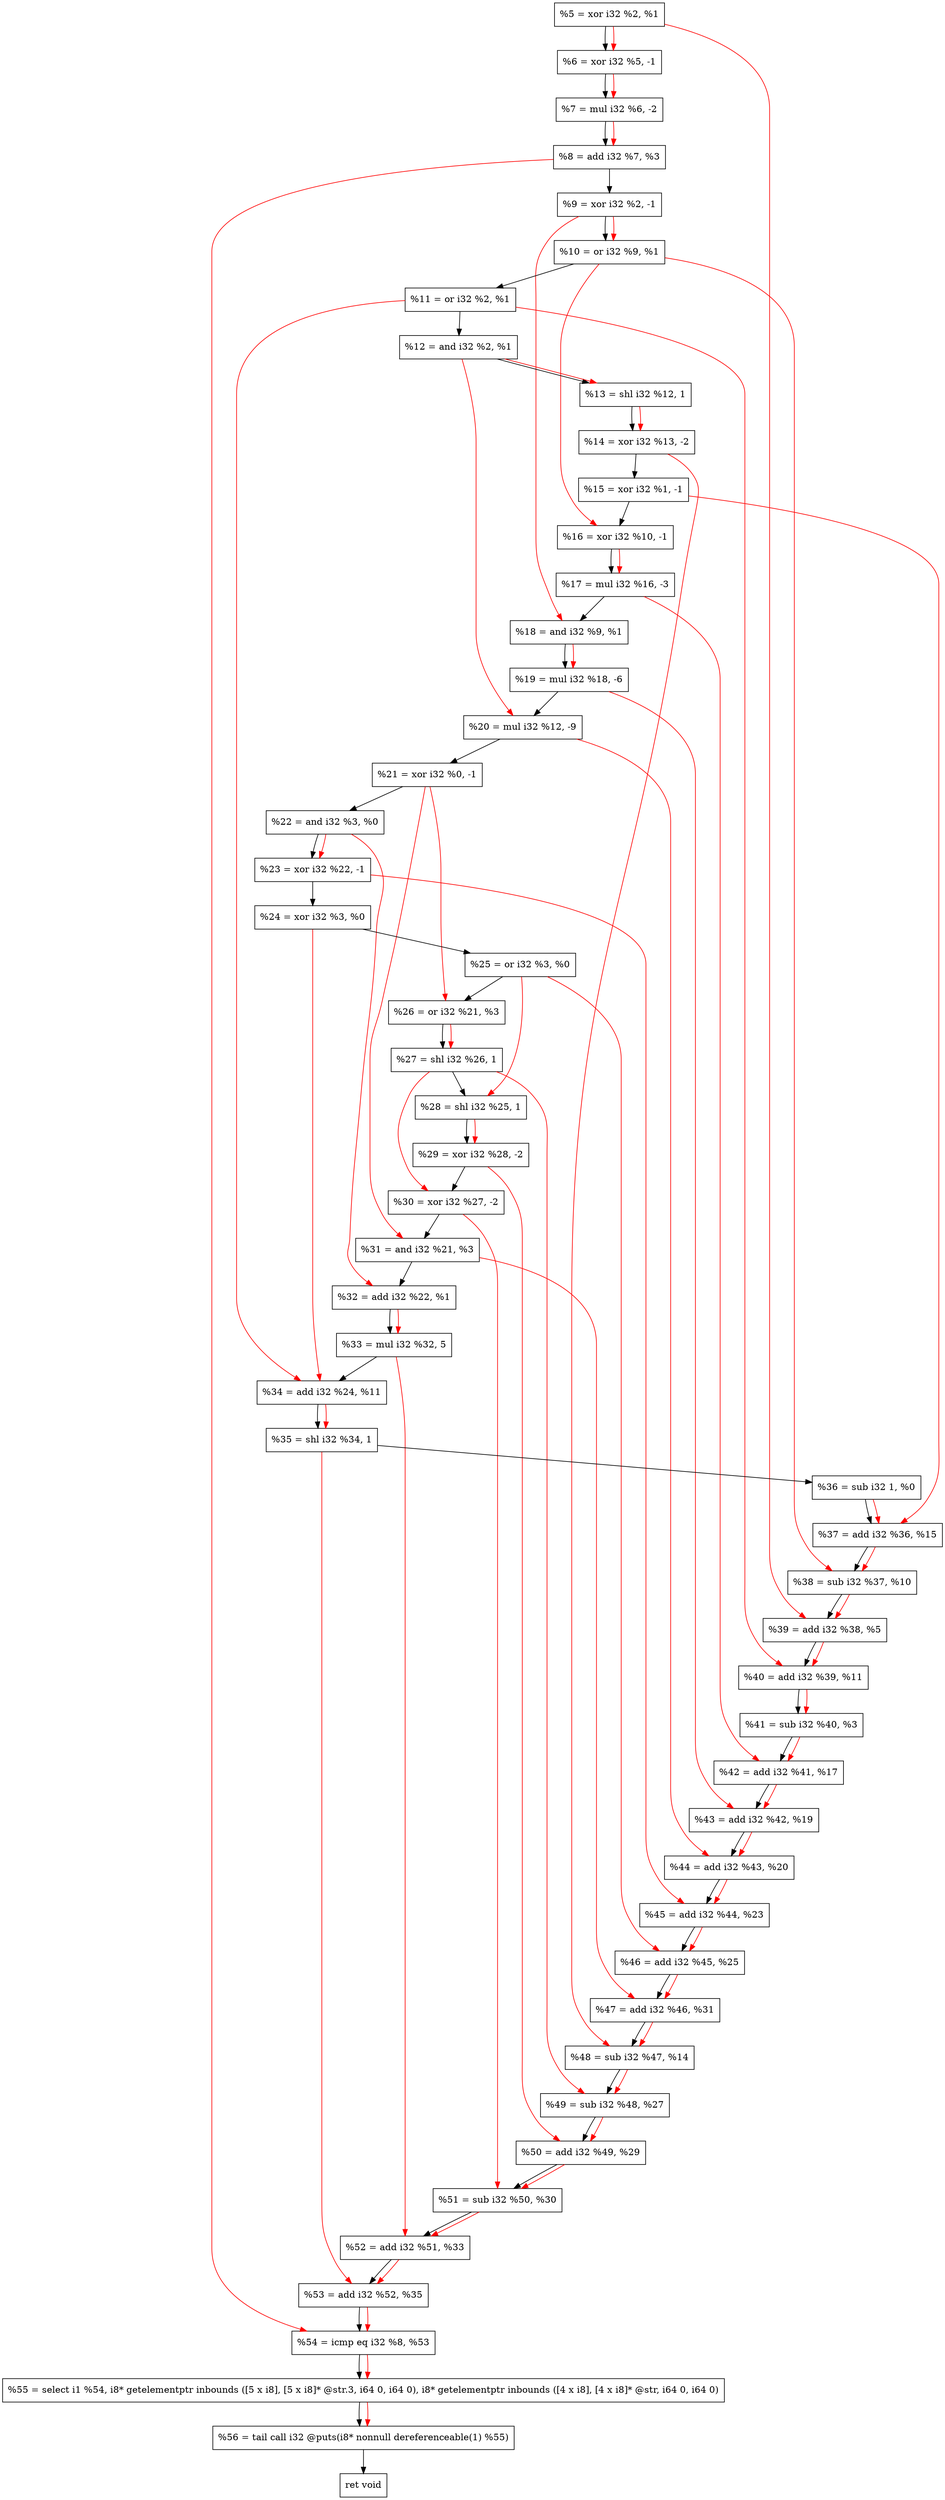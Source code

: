 digraph "DFG for'crackme' function" {
	Node0x8cf790[shape=record, label="  %5 = xor i32 %2, %1"];
	Node0x8cfe10[shape=record, label="  %6 = xor i32 %5, -1"];
	Node0x8cfeb0[shape=record, label="  %7 = mul i32 %6, -2"];
	Node0x8cff20[shape=record, label="  %8 = add i32 %7, %3"];
	Node0x8cff90[shape=record, label="  %9 = xor i32 %2, -1"];
	Node0x8d0000[shape=record, label="  %10 = or i32 %9, %1"];
	Node0x8d0070[shape=record, label="  %11 = or i32 %2, %1"];
	Node0x8d00e0[shape=record, label="  %12 = and i32 %2, %1"];
	Node0x8d0180[shape=record, label="  %13 = shl i32 %12, 1"];
	Node0x8d01f0[shape=record, label="  %14 = xor i32 %13, -2"];
	Node0x8d0260[shape=record, label="  %15 = xor i32 %1, -1"];
	Node0x8d02d0[shape=record, label="  %16 = xor i32 %10, -1"];
	Node0x8d0370[shape=record, label="  %17 = mul i32 %16, -3"];
	Node0x8d03e0[shape=record, label="  %18 = and i32 %9, %1"];
	Node0x8d0480[shape=record, label="  %19 = mul i32 %18, -6"];
	Node0x8d0520[shape=record, label="  %20 = mul i32 %12, -9"];
	Node0x8d0590[shape=record, label="  %21 = xor i32 %0, -1"];
	Node0x8d0600[shape=record, label="  %22 = and i32 %3, %0"];
	Node0x8d0670[shape=record, label="  %23 = xor i32 %22, -1"];
	Node0x8d06e0[shape=record, label="  %24 = xor i32 %3, %0"];
	Node0x8d0750[shape=record, label="  %25 = or i32 %3, %0"];
	Node0x8d07c0[shape=record, label="  %26 = or i32 %21, %3"];
	Node0x8d0830[shape=record, label="  %27 = shl i32 %26, 1"];
	Node0x8d08a0[shape=record, label="  %28 = shl i32 %25, 1"];
	Node0x8d0910[shape=record, label="  %29 = xor i32 %28, -2"];
	Node0x8d0980[shape=record, label="  %30 = xor i32 %27, -2"];
	Node0x8d09f0[shape=record, label="  %31 = and i32 %21, %3"];
	Node0x8d0a60[shape=record, label="  %32 = add i32 %22, %1"];
	Node0x8d0d10[shape=record, label="  %33 = mul i32 %32, 5"];
	Node0x8d0d80[shape=record, label="  %34 = add i32 %24, %11"];
	Node0x8d0df0[shape=record, label="  %35 = shl i32 %34, 1"];
	Node0x8d0e60[shape=record, label="  %36 = sub i32 1, %0"];
	Node0x8d0ed0[shape=record, label="  %37 = add i32 %36, %15"];
	Node0x8d0f40[shape=record, label="  %38 = sub i32 %37, %10"];
	Node0x8d0fb0[shape=record, label="  %39 = add i32 %38, %5"];
	Node0x8d1020[shape=record, label="  %40 = add i32 %39, %11"];
	Node0x8d1090[shape=record, label="  %41 = sub i32 %40, %3"];
	Node0x8d1100[shape=record, label="  %42 = add i32 %41, %17"];
	Node0x8d1170[shape=record, label="  %43 = add i32 %42, %19"];
	Node0x8d11e0[shape=record, label="  %44 = add i32 %43, %20"];
	Node0x8d1250[shape=record, label="  %45 = add i32 %44, %23"];
	Node0x8d12c0[shape=record, label="  %46 = add i32 %45, %25"];
	Node0x8d1330[shape=record, label="  %47 = add i32 %46, %31"];
	Node0x8d13a0[shape=record, label="  %48 = sub i32 %47, %14"];
	Node0x8d1410[shape=record, label="  %49 = sub i32 %48, %27"];
	Node0x8d1480[shape=record, label="  %50 = add i32 %49, %29"];
	Node0x8d14f0[shape=record, label="  %51 = sub i32 %50, %30"];
	Node0x8d1560[shape=record, label="  %52 = add i32 %51, %33"];
	Node0x8d15d0[shape=record, label="  %53 = add i32 %52, %35"];
	Node0x8d1640[shape=record, label="  %54 = icmp eq i32 %8, %53"];
	Node0x870268[shape=record, label="  %55 = select i1 %54, i8* getelementptr inbounds ([5 x i8], [5 x i8]* @str.3, i64 0, i64 0), i8* getelementptr inbounds ([4 x i8], [4 x i8]* @str, i64 0, i64 0)"];
	Node0x8d1ae0[shape=record, label="  %56 = tail call i32 @puts(i8* nonnull dereferenceable(1) %55)"];
	Node0x8d1b30[shape=record, label="  ret void"];
	Node0x8cf790 -> Node0x8cfe10;
	Node0x8cfe10 -> Node0x8cfeb0;
	Node0x8cfeb0 -> Node0x8cff20;
	Node0x8cff20 -> Node0x8cff90;
	Node0x8cff90 -> Node0x8d0000;
	Node0x8d0000 -> Node0x8d0070;
	Node0x8d0070 -> Node0x8d00e0;
	Node0x8d00e0 -> Node0x8d0180;
	Node0x8d0180 -> Node0x8d01f0;
	Node0x8d01f0 -> Node0x8d0260;
	Node0x8d0260 -> Node0x8d02d0;
	Node0x8d02d0 -> Node0x8d0370;
	Node0x8d0370 -> Node0x8d03e0;
	Node0x8d03e0 -> Node0x8d0480;
	Node0x8d0480 -> Node0x8d0520;
	Node0x8d0520 -> Node0x8d0590;
	Node0x8d0590 -> Node0x8d0600;
	Node0x8d0600 -> Node0x8d0670;
	Node0x8d0670 -> Node0x8d06e0;
	Node0x8d06e0 -> Node0x8d0750;
	Node0x8d0750 -> Node0x8d07c0;
	Node0x8d07c0 -> Node0x8d0830;
	Node0x8d0830 -> Node0x8d08a0;
	Node0x8d08a0 -> Node0x8d0910;
	Node0x8d0910 -> Node0x8d0980;
	Node0x8d0980 -> Node0x8d09f0;
	Node0x8d09f0 -> Node0x8d0a60;
	Node0x8d0a60 -> Node0x8d0d10;
	Node0x8d0d10 -> Node0x8d0d80;
	Node0x8d0d80 -> Node0x8d0df0;
	Node0x8d0df0 -> Node0x8d0e60;
	Node0x8d0e60 -> Node0x8d0ed0;
	Node0x8d0ed0 -> Node0x8d0f40;
	Node0x8d0f40 -> Node0x8d0fb0;
	Node0x8d0fb0 -> Node0x8d1020;
	Node0x8d1020 -> Node0x8d1090;
	Node0x8d1090 -> Node0x8d1100;
	Node0x8d1100 -> Node0x8d1170;
	Node0x8d1170 -> Node0x8d11e0;
	Node0x8d11e0 -> Node0x8d1250;
	Node0x8d1250 -> Node0x8d12c0;
	Node0x8d12c0 -> Node0x8d1330;
	Node0x8d1330 -> Node0x8d13a0;
	Node0x8d13a0 -> Node0x8d1410;
	Node0x8d1410 -> Node0x8d1480;
	Node0x8d1480 -> Node0x8d14f0;
	Node0x8d14f0 -> Node0x8d1560;
	Node0x8d1560 -> Node0x8d15d0;
	Node0x8d15d0 -> Node0x8d1640;
	Node0x8d1640 -> Node0x870268;
	Node0x870268 -> Node0x8d1ae0;
	Node0x8d1ae0 -> Node0x8d1b30;
edge [color=red]
	Node0x8cf790 -> Node0x8cfe10;
	Node0x8cfe10 -> Node0x8cfeb0;
	Node0x8cfeb0 -> Node0x8cff20;
	Node0x8cff90 -> Node0x8d0000;
	Node0x8d00e0 -> Node0x8d0180;
	Node0x8d0180 -> Node0x8d01f0;
	Node0x8d0000 -> Node0x8d02d0;
	Node0x8d02d0 -> Node0x8d0370;
	Node0x8cff90 -> Node0x8d03e0;
	Node0x8d03e0 -> Node0x8d0480;
	Node0x8d00e0 -> Node0x8d0520;
	Node0x8d0600 -> Node0x8d0670;
	Node0x8d0590 -> Node0x8d07c0;
	Node0x8d07c0 -> Node0x8d0830;
	Node0x8d0750 -> Node0x8d08a0;
	Node0x8d08a0 -> Node0x8d0910;
	Node0x8d0830 -> Node0x8d0980;
	Node0x8d0590 -> Node0x8d09f0;
	Node0x8d0600 -> Node0x8d0a60;
	Node0x8d0a60 -> Node0x8d0d10;
	Node0x8d06e0 -> Node0x8d0d80;
	Node0x8d0070 -> Node0x8d0d80;
	Node0x8d0d80 -> Node0x8d0df0;
	Node0x8d0e60 -> Node0x8d0ed0;
	Node0x8d0260 -> Node0x8d0ed0;
	Node0x8d0ed0 -> Node0x8d0f40;
	Node0x8d0000 -> Node0x8d0f40;
	Node0x8d0f40 -> Node0x8d0fb0;
	Node0x8cf790 -> Node0x8d0fb0;
	Node0x8d0fb0 -> Node0x8d1020;
	Node0x8d0070 -> Node0x8d1020;
	Node0x8d1020 -> Node0x8d1090;
	Node0x8d1090 -> Node0x8d1100;
	Node0x8d0370 -> Node0x8d1100;
	Node0x8d1100 -> Node0x8d1170;
	Node0x8d0480 -> Node0x8d1170;
	Node0x8d1170 -> Node0x8d11e0;
	Node0x8d0520 -> Node0x8d11e0;
	Node0x8d11e0 -> Node0x8d1250;
	Node0x8d0670 -> Node0x8d1250;
	Node0x8d1250 -> Node0x8d12c0;
	Node0x8d0750 -> Node0x8d12c0;
	Node0x8d12c0 -> Node0x8d1330;
	Node0x8d09f0 -> Node0x8d1330;
	Node0x8d1330 -> Node0x8d13a0;
	Node0x8d01f0 -> Node0x8d13a0;
	Node0x8d13a0 -> Node0x8d1410;
	Node0x8d0830 -> Node0x8d1410;
	Node0x8d1410 -> Node0x8d1480;
	Node0x8d0910 -> Node0x8d1480;
	Node0x8d1480 -> Node0x8d14f0;
	Node0x8d0980 -> Node0x8d14f0;
	Node0x8d14f0 -> Node0x8d1560;
	Node0x8d0d10 -> Node0x8d1560;
	Node0x8d1560 -> Node0x8d15d0;
	Node0x8d0df0 -> Node0x8d15d0;
	Node0x8cff20 -> Node0x8d1640;
	Node0x8d15d0 -> Node0x8d1640;
	Node0x8d1640 -> Node0x870268;
	Node0x870268 -> Node0x8d1ae0;
}
